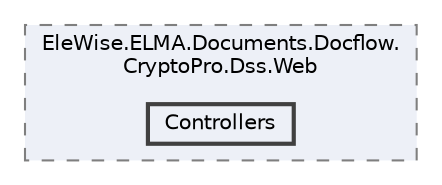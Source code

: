 digraph "Web/Modules/EleWise.ELMA.Documents.Docflow.CryptoPro.Dss.Web/Controllers"
{
 // LATEX_PDF_SIZE
  bgcolor="transparent";
  edge [fontname=Helvetica,fontsize=10,labelfontname=Helvetica,labelfontsize=10];
  node [fontname=Helvetica,fontsize=10,shape=box,height=0.2,width=0.4];
  compound=true
  subgraph clusterdir_8dee5914c97e6e75cb59419d3681485f {
    graph [ bgcolor="#edf0f7", pencolor="grey50", label="EleWise.ELMA.Documents.Docflow.\lCryptoPro.Dss.Web", fontname=Helvetica,fontsize=10 style="filled,dashed", URL="dir_8dee5914c97e6e75cb59419d3681485f.html",tooltip=""]
  dir_e8af8f8668e58ea61dad8b84acfbc2c6 [label="Controllers", fillcolor="#edf0f7", color="grey25", style="filled,bold", URL="dir_e8af8f8668e58ea61dad8b84acfbc2c6.html",tooltip=""];
  }
}

